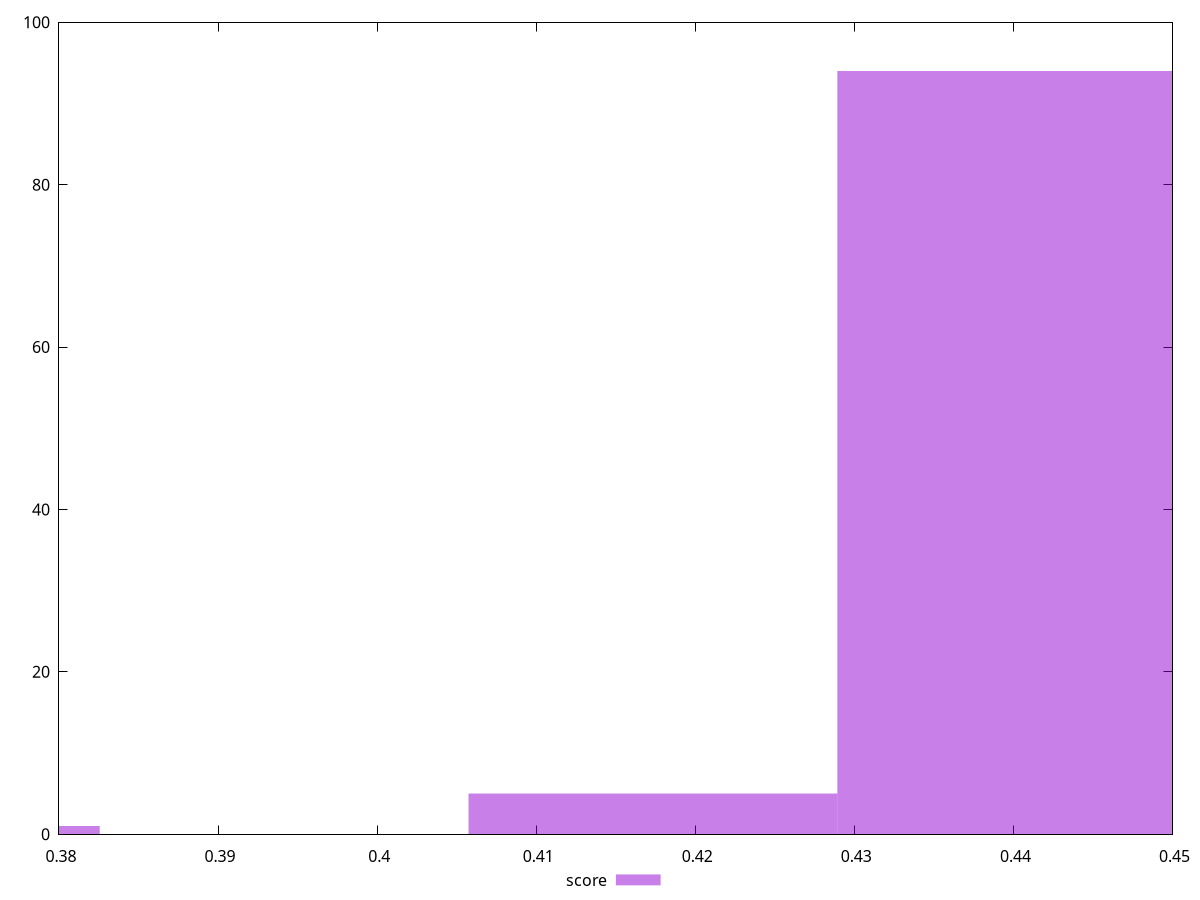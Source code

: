 reset

$score <<EOF
0.37096673211620534 1
0.44052299438799386 94
0.417337573630731 5
EOF

set key outside below
set boxwidth 0.023185420757262834
set xrange [0.38:0.45]
set yrange [0:100]
set trange [0:100]
set style fill transparent solid 0.5 noborder
set terminal svg size 640, 490 enhanced background rgb 'white'
set output "reports/report_00033_2021-03-01T14-23-16.841Z/first-cpu-idle/samples/astro/score/histogram.svg"

plot $score title "score" with boxes

reset
